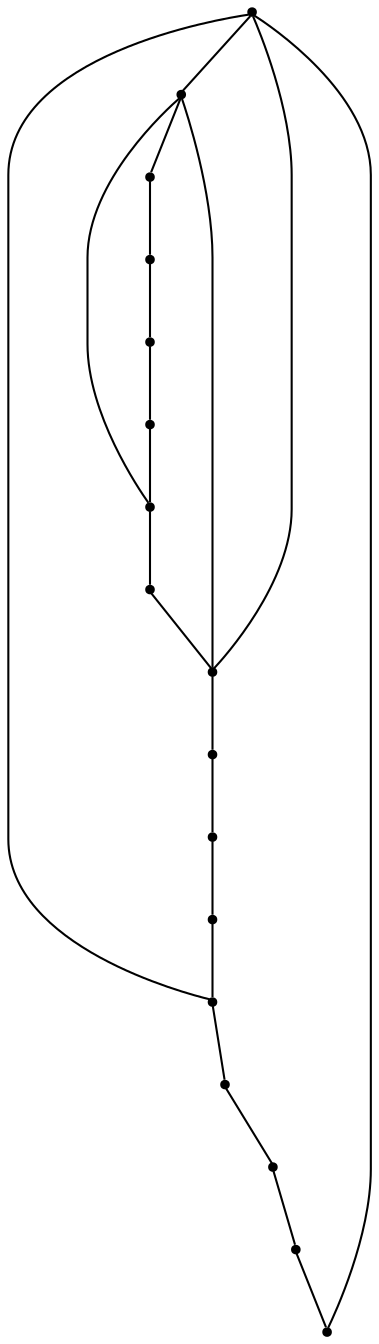 graph {
  node [shape=point,comment="{\"directed\":false,\"doi\":\"10.4230/LIPIcs.GD.2024.30\",\"figure\":\"16 (8)\"}"]

  v0 [pos="1434.607716001186,2082.4531533211775"]
  v1 [pos="1431.406812012855,2116.95437701119"]
  v2 [pos="1415.9609176102906,2147.9679530902868"]
  v3 [pos="1425.1217659316585,2049.1269936068306"]
  v4 [pos="1390.3496155722105,2171.310408384169"]
  v5 [pos="1404.2367768277911,2021.4759704021762"]
  v6 [pos="1358.0323904245072,2183.8276388588133"]
  v7 [pos="1374.770297173629,2003.2377618396958"]
  v8 [pos="1306.6390952114025,2003.2377618396958"]
  v9 [pos="1323.3770019605245,2183.8276388588133"]
  v10 [pos="1340.7067312582321,1996.871059663617"]
  v11 [pos="1256.2877536449803,2049.1269936068306"]
  v12 [pos="1291.0597768128214,2171.310408384169"]
  v13 [pos="1265.4486019663484,2147.9679530902868"]
  v14 [pos="1277.1726155572405,2021.4759704021762"]
  v15 [pos="1250.002707563784,2116.950307855848"]
  v16 [pos="1246.801803575453,2082.4531533211775"]

  v0 -- v1 [id="-1",pos="1434.607716001186,2082.4531533211775 1431.406812012855,2116.95437701119 1431.406812012855,2116.95437701119 1431.406812012855,2116.95437701119"]
  v16 -- v11 [id="-2",pos="1246.801803575453,2082.4531533211775 1256.2877536449803,2049.1269936068306 1256.2877536449803,2049.1269936068306 1256.2877536449803,2049.1269936068306"]
  v15 -- v16 [id="-3",pos="1250.002707563784,2116.950307855848 1246.801803575453,2082.4531533211775 1246.801803575453,2082.4531533211775 1246.801803575453,2082.4531533211775"]
  v11 -- v14 [id="-4",pos="1256.2877536449803,2049.1269936068306 1277.1726155572405,2021.4759704021762 1277.1726155572405,2021.4759704021762 1277.1726155572405,2021.4759704021762"]
  v13 -- v15 [id="-5",pos="1265.4486019663484,2147.9679530902868 1250.002707563784,2116.950307855848 1250.002707563784,2116.950307855848 1250.002707563784,2116.950307855848"]
  v14 -- v8 [id="-6",pos="1277.1726155572405,2021.4759704021762 1306.6390952114025,2003.2377618396958 1306.6390952114025,2003.2377618396958 1306.6390952114025,2003.2377618396958"]
  v12 -- v13 [id="-7",pos="1291.0597768128214,2171.310408384169 1265.4486019663484,2147.9679530902868 1265.4486019663484,2147.9679530902868 1265.4486019663484,2147.9679530902868"]
  v8 -- v10 [id="-8",pos="1306.6390952114025,2003.2377618396958 1340.7067312582321,1996.871059663617 1340.7067312582321,1996.871059663617 1340.7067312582321,1996.871059663617"]
  v8 -- v6 [id="-9",pos="1306.6390952114025,2003.2377618396958 1358.0323904245072,2183.8276388588133 1358.0323904245072,2183.8276388588133 1358.0323904245072,2183.8276388588133"]
  v9 -- v8 [id="-10",pos="1323.3770019605245,2183.8276388588133 1306.6390952114025,2003.2377618396958 1306.6390952114025,2003.2377618396958 1306.6390952114025,2003.2377618396958"]
  v9 -- v12 [id="-11",pos="1323.3770019605245,2183.8276388588133 1291.0597768128214,2171.310408384169 1291.0597768128214,2171.310408384169 1291.0597768128214,2171.310408384169"]
  v9 -- v11 [id="-13",pos="1323.3770019605245,2183.8276388588133 1256.2877536449803,2049.1269936068306 1256.2877536449803,2049.1269936068306 1256.2877536449803,2049.1269936068306"]
  v10 -- v7 [id="-14",pos="1340.7067312582321,1996.871059663617 1374.770297173629,2003.2377618396958 1374.770297173629,2003.2377618396958 1374.770297173629,2003.2377618396958"]
  v6 -- v9 [id="-15",pos="1358.0323904245072,2183.8276388588133 1323.3770019605245,2183.8276388588133 1323.3770019605245,2183.8276388588133 1323.3770019605245,2183.8276388588133"]
  v6 -- v4 [id="-17",pos="1358.0323904245072,2183.8276388588133 1390.3496155722105,2171.310408384169 1390.3496155722105,2171.310408384169 1390.3496155722105,2171.310408384169"]
  v6 -- v3 [id="-18",pos="1358.0323904245072,2183.8276388588133 1425.1217659316585,2049.1269936068306 1425.1217659316585,2049.1269936068306 1425.1217659316585,2049.1269936068306"]
  v7 -- v5 [id="-20",pos="1374.770297173629,2003.2377618396958 1404.2367768277911,2021.4759704021762 1404.2367768277911,2021.4759704021762 1404.2367768277911,2021.4759704021762"]
  v5 -- v3 [id="-22",pos="1404.2367768277911,2021.4759704021762 1425.1217659316585,2049.1269936068306 1425.1217659316585,2049.1269936068306 1425.1217659316585,2049.1269936068306"]
  v2 -- v4 [id="-23",pos="1415.9609176102906,2147.9679530902868 1390.3496155722105,2171.310408384169 1390.3496155722105,2171.310408384169 1390.3496155722105,2171.310408384169"]
  v3 -- v0 [id="-24",pos="1425.1217659316585,2049.1269936068306 1434.607716001186,2082.4531533211775 1434.607716001186,2082.4531533211775 1434.607716001186,2082.4531533211775"]
  v1 -- v2 [id="-25",pos="1431.406812012855,2116.95437701119 1415.9609176102906,2147.9679530902868 1415.9609176102906,2147.9679530902868 1415.9609176102906,2147.9679530902868"]
}